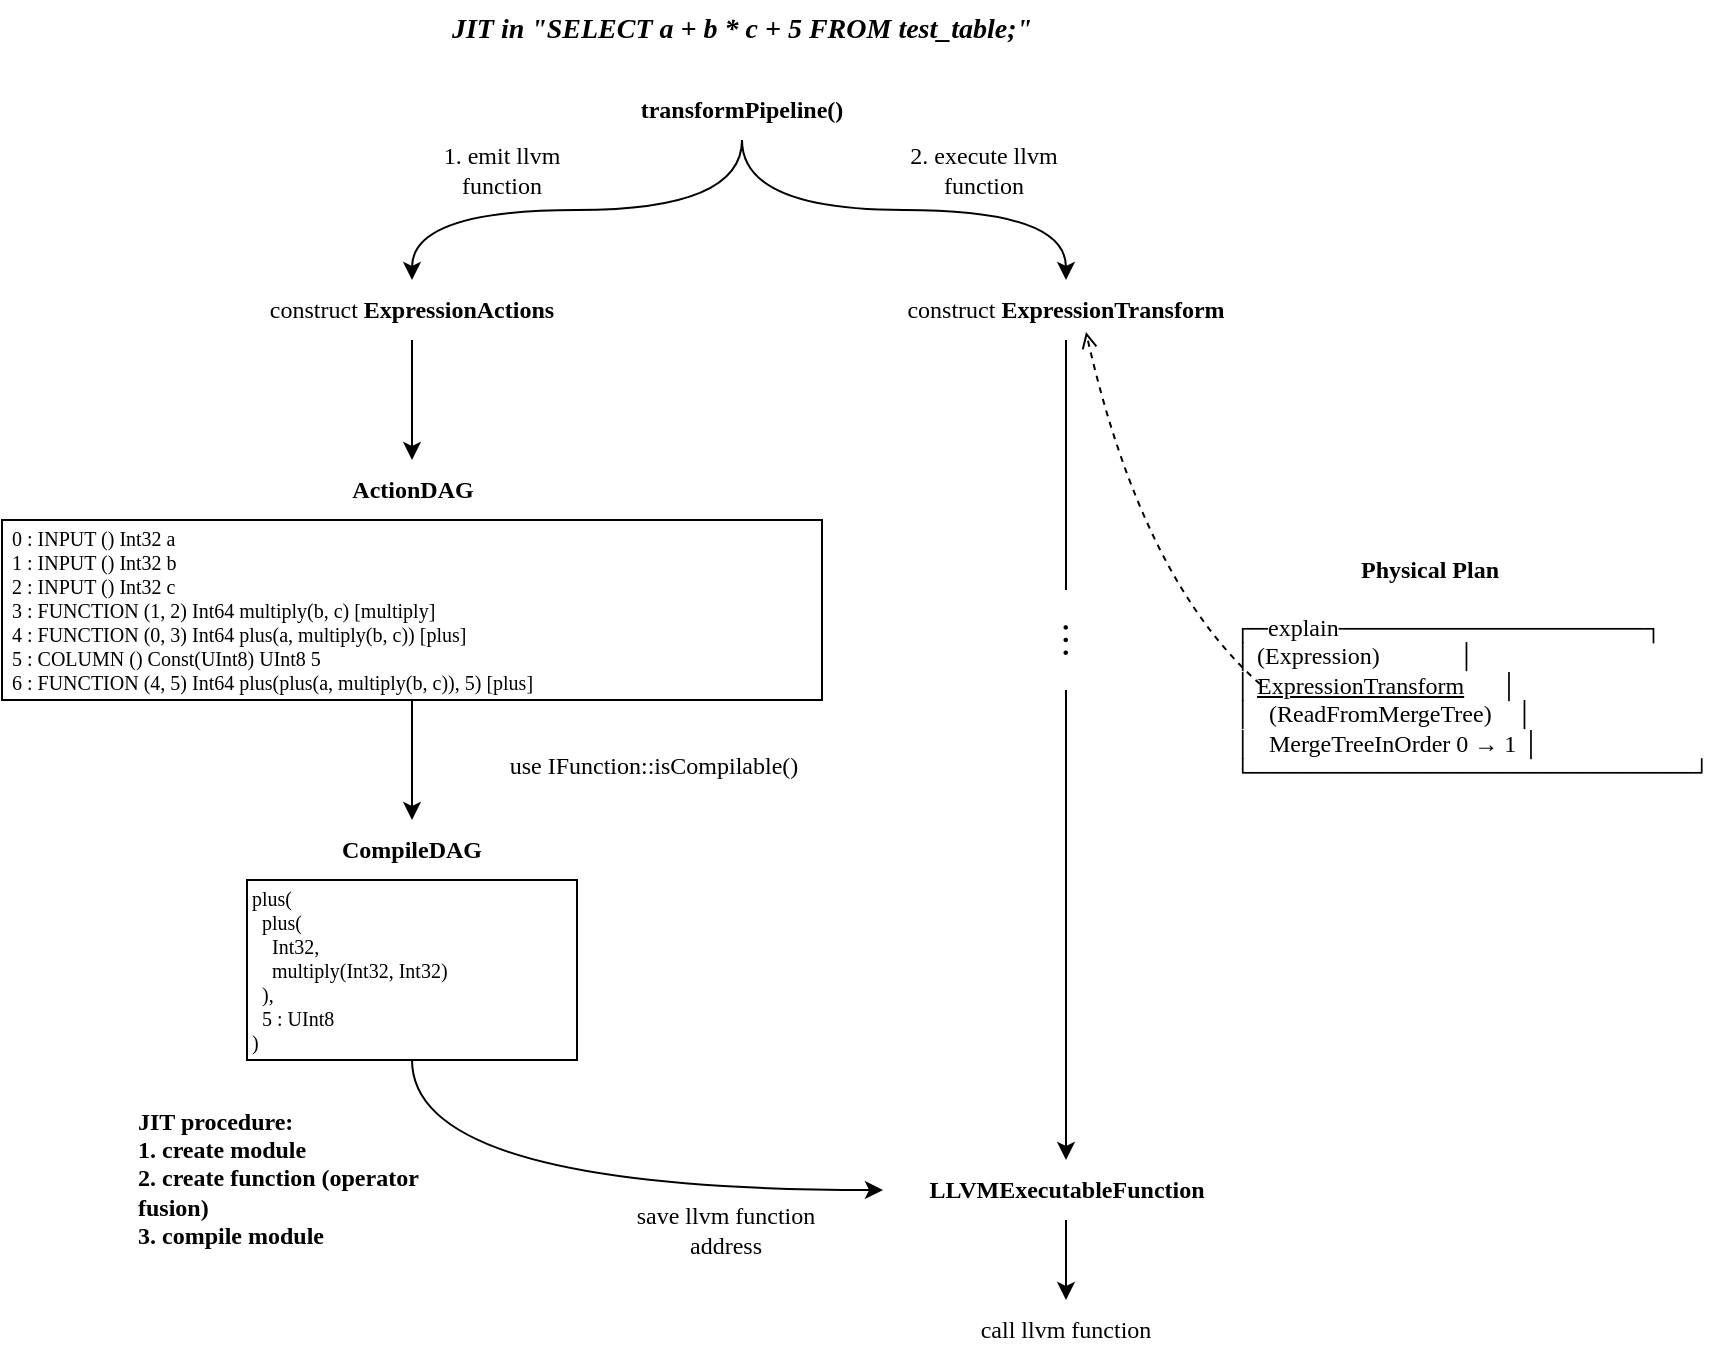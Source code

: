 <mxfile version="21.5.0" type="device">
  <diagram id="pvgbrFcUqsEbMswwlEi7" name="第 1 页">
    <mxGraphModel dx="1757" dy="840" grid="1" gridSize="10" guides="1" tooltips="1" connect="1" arrows="1" fold="1" page="1" pageScale="1" pageWidth="827" pageHeight="1169" math="0" shadow="0">
      <root>
        <mxCell id="0" />
        <mxCell id="1" parent="0" />
        <mxCell id="ME05sHqmQi5WbiYCBHi3-1" value="&lt;font style=&quot;font-size: 10px;&quot;&gt;plus(&lt;br style=&quot;font-size: 10px;&quot;&gt;&lt;/font&gt;&lt;div style=&quot;font-size: 10px;&quot;&gt;&lt;span style=&quot;background-color: initial; font-size: 10px;&quot;&gt;&lt;font style=&quot;font-size: 10px;&quot;&gt;&amp;nbsp; plus(&lt;/font&gt;&lt;/span&gt;&lt;/div&gt;&lt;div style=&quot;font-size: 10px;&quot;&gt;&lt;span style=&quot;background-color: initial; font-size: 10px;&quot;&gt;&lt;font style=&quot;font-size: 10px;&quot;&gt;&amp;nbsp; &amp;nbsp; Int32,&lt;/font&gt;&lt;/span&gt;&lt;/div&gt;&lt;div style=&quot;font-size: 10px;&quot;&gt;&lt;span style=&quot;background-color: initial; font-size: 10px;&quot;&gt;&lt;font style=&quot;font-size: 10px;&quot;&gt;&amp;nbsp; &amp;nbsp; multiply(Int32, Int32)&lt;/font&gt;&lt;/span&gt;&lt;/div&gt;&lt;div style=&quot;font-size: 10px;&quot;&gt;&lt;span style=&quot;background-color: initial; font-size: 10px;&quot;&gt;&lt;font style=&quot;font-size: 10px;&quot;&gt;&amp;nbsp; ),&lt;/font&gt;&lt;/span&gt;&lt;/div&gt;&lt;div style=&quot;font-size: 10px;&quot;&gt;&lt;span style=&quot;background-color: initial; font-size: 10px;&quot;&gt;&lt;font style=&quot;font-size: 10px;&quot;&gt;&amp;nbsp; 5 : UInt8&lt;/font&gt;&lt;/span&gt;&lt;/div&gt;&lt;div style=&quot;font-size: 10px;&quot;&gt;&lt;span style=&quot;background-color: initial; font-size: 10px;&quot;&gt;&lt;font style=&quot;font-size: 10px;&quot;&gt;)&lt;/font&gt;&lt;/span&gt;&lt;/div&gt;" style="rounded=0;whiteSpace=wrap;html=1;fontFamily=FiraCode Nerd Font Mono;align=left;verticalAlign=middle;spacing=2;fontSize=10;" parent="1" vertex="1">
          <mxGeometry x="42.5" y="760" width="165" height="90" as="geometry" />
        </mxCell>
        <mxCell id="ME05sHqmQi5WbiYCBHi3-3" value="&lt;font&gt;CompileDAG&lt;/font&gt;" style="text;html=1;strokeColor=none;fillColor=none;align=center;verticalAlign=middle;whiteSpace=wrap;rounded=0;fontFamily=FiraCode Nerd Font Mono;fontStyle=1" parent="1" vertex="1">
          <mxGeometry x="80" y="730" width="90" height="30" as="geometry" />
        </mxCell>
        <mxCell id="ME05sHqmQi5WbiYCBHi3-9" style="edgeStyle=orthogonalEdgeStyle;rounded=0;orthogonalLoop=1;jettySize=auto;html=1;fontFamily=FiraCode Nerd Font Mono;curved=1;" parent="1" source="ME05sHqmQi5WbiYCBHi3-4" target="ME05sHqmQi5WbiYCBHi3-5" edge="1">
          <mxGeometry relative="1" as="geometry" />
        </mxCell>
        <mxCell id="ME05sHqmQi5WbiYCBHi3-10" style="edgeStyle=orthogonalEdgeStyle;curved=1;rounded=0;orthogonalLoop=1;jettySize=auto;html=1;fontFamily=FiraCode Nerd Font Mono;" parent="1" source="ME05sHqmQi5WbiYCBHi3-4" target="ME05sHqmQi5WbiYCBHi3-6" edge="1">
          <mxGeometry relative="1" as="geometry" />
        </mxCell>
        <mxCell id="ME05sHqmQi5WbiYCBHi3-4" value="transformPipeline()" style="text;html=1;strokeColor=none;fillColor=none;align=center;verticalAlign=middle;whiteSpace=wrap;rounded=0;fontFamily=FiraCode Nerd Font Mono;fontStyle=1" parent="1" vertex="1">
          <mxGeometry x="210" y="360" width="160" height="30" as="geometry" />
        </mxCell>
        <mxCell id="ME05sHqmQi5WbiYCBHi3-11" style="edgeStyle=orthogonalEdgeStyle;curved=1;rounded=0;orthogonalLoop=1;jettySize=auto;html=1;fontFamily=FiraCode Nerd Font Mono;fontSize=10;" parent="1" source="ME05sHqmQi5WbiYCBHi3-5" target="ME05sHqmQi5WbiYCBHi3-8" edge="1">
          <mxGeometry relative="1" as="geometry">
            <mxPoint x="125.0" y="540" as="targetPoint" />
          </mxGeometry>
        </mxCell>
        <mxCell id="ME05sHqmQi5WbiYCBHi3-5" value="construct &lt;b&gt;ExpressionActions&lt;/b&gt;" style="text;html=1;strokeColor=none;fillColor=none;align=center;verticalAlign=middle;whiteSpace=wrap;rounded=0;fontFamily=FiraCode Nerd Font Mono;" parent="1" vertex="1">
          <mxGeometry x="10" y="460" width="230" height="30" as="geometry" />
        </mxCell>
        <mxCell id="ME05sHqmQi5WbiYCBHi3-17" style="edgeStyle=orthogonalEdgeStyle;curved=1;rounded=0;orthogonalLoop=1;jettySize=auto;html=1;fontFamily=FiraCode Nerd Font Mono;fontSize=10;" parent="1" source="ME05sHqmQi5WbiYCBHi3-6" target="ME05sHqmQi5WbiYCBHi3-14" edge="1">
          <mxGeometry relative="1" as="geometry" />
        </mxCell>
        <mxCell id="ME05sHqmQi5WbiYCBHi3-6" value="construct &lt;b&gt;ExpressionTransform&lt;/b&gt;" style="text;html=1;strokeColor=none;fillColor=none;align=center;verticalAlign=middle;whiteSpace=wrap;rounded=0;fontFamily=FiraCode Nerd Font Mono;" parent="1" vertex="1">
          <mxGeometry x="337" y="460" width="230" height="30" as="geometry" />
        </mxCell>
        <mxCell id="ME05sHqmQi5WbiYCBHi3-12" style="edgeStyle=orthogonalEdgeStyle;curved=1;rounded=0;orthogonalLoop=1;jettySize=auto;html=1;fontFamily=FiraCode Nerd Font Mono;fontSize=10;" parent="1" source="ME05sHqmQi5WbiYCBHi3-7" target="ME05sHqmQi5WbiYCBHi3-3" edge="1">
          <mxGeometry relative="1" as="geometry" />
        </mxCell>
        <mxCell id="ME05sHqmQi5WbiYCBHi3-7" value="&lt;div style=&quot;font-size: 10px;&quot;&gt;0 : INPUT () Int32 a&lt;/div&gt;&lt;div style=&quot;font-size: 10px;&quot;&gt;1 : INPUT () Int32 b&lt;/div&gt;&lt;div style=&quot;font-size: 10px;&quot;&gt;2 : INPUT () Int32 c&lt;/div&gt;&lt;div style=&quot;font-size: 10px;&quot;&gt;3 : FUNCTION (1, 2) Int64 multiply(b, c) [multiply]&lt;/div&gt;&lt;div style=&quot;font-size: 10px;&quot;&gt;4 : FUNCTION (0, 3) Int64 plus(a, multiply(b, c)) [plus]&lt;/div&gt;&lt;div style=&quot;font-size: 10px;&quot;&gt;5 : COLUMN () Const(UInt8) UInt8 5&lt;/div&gt;&lt;div style=&quot;font-size: 10px;&quot;&gt;6 : FUNCTION (4, 5) Int64 plus(plus(a, multiply(b, c)), 5) [plus]&lt;/div&gt;" style="rounded=0;whiteSpace=wrap;html=1;fontFamily=FiraCode Nerd Font Mono;align=left;fontSize=10;spacingLeft=3;" parent="1" vertex="1">
          <mxGeometry x="-80" y="580" width="410" height="90" as="geometry" />
        </mxCell>
        <mxCell id="ME05sHqmQi5WbiYCBHi3-8" value="&lt;font&gt;ActionDAG&lt;/font&gt;" style="text;html=1;strokeColor=none;fillColor=none;align=center;verticalAlign=middle;whiteSpace=wrap;rounded=0;fontFamily=FiraCode Nerd Font Mono;fontStyle=1" parent="1" vertex="1">
          <mxGeometry x="83.5" y="550" width="83" height="30" as="geometry" />
        </mxCell>
        <mxCell id="ME05sHqmQi5WbiYCBHi3-14" value="&lt;font&gt;LLVMExecutableFunction&lt;/font&gt;" style="text;html=1;strokeColor=none;fillColor=none;align=center;verticalAlign=middle;whiteSpace=wrap;rounded=0;fontFamily=FiraCode Nerd Font Mono;fontStyle=1" parent="1" vertex="1">
          <mxGeometry x="360.5" y="900" width="183" height="30" as="geometry" />
        </mxCell>
        <mxCell id="ME05sHqmQi5WbiYCBHi3-15" value="1. emit llvm function" style="text;html=1;strokeColor=none;fillColor=none;align=center;verticalAlign=middle;whiteSpace=wrap;rounded=0;fontFamily=FiraCode Nerd Font Mono;fontSize=12;" parent="1" vertex="1">
          <mxGeometry x="120" y="390" width="100" height="30" as="geometry" />
        </mxCell>
        <mxCell id="ME05sHqmQi5WbiYCBHi3-16" value="2. execute llvm function" style="text;html=1;strokeColor=none;fillColor=none;align=center;verticalAlign=middle;whiteSpace=wrap;rounded=0;fontFamily=FiraCode Nerd Font Mono;fontSize=12;" parent="1" vertex="1">
          <mxGeometry x="360.5" y="390" width="99.5" height="30" as="geometry" />
        </mxCell>
        <mxCell id="ME05sHqmQi5WbiYCBHi3-19" value="···" style="rounded=0;whiteSpace=wrap;html=1;fontFamily=FiraCode Nerd Font Mono;fontSize=19;strokeColor=none;rotation=-90;" parent="1" vertex="1">
          <mxGeometry x="427" y="635" width="50" height="10" as="geometry" />
        </mxCell>
        <mxCell id="ME05sHqmQi5WbiYCBHi3-21" value="call llvm function" style="text;html=1;strokeColor=none;fillColor=none;align=center;verticalAlign=middle;whiteSpace=wrap;rounded=0;fontFamily=FiraCode Nerd Font Mono;fontSize=12;" parent="1" vertex="1">
          <mxGeometry x="370" y="970" width="164" height="30" as="geometry" />
        </mxCell>
        <mxCell id="ME05sHqmQi5WbiYCBHi3-22" style="edgeStyle=orthogonalEdgeStyle;curved=1;rounded=0;orthogonalLoop=1;jettySize=auto;html=1;fontFamily=FiraCode Nerd Font Mono;fontSize=10;" parent="1" source="ME05sHqmQi5WbiYCBHi3-14" edge="1">
          <mxGeometry relative="1" as="geometry">
            <mxPoint x="462" y="600" as="sourcePoint" />
            <mxPoint x="452" y="970" as="targetPoint" />
          </mxGeometry>
        </mxCell>
        <mxCell id="ME05sHqmQi5WbiYCBHi3-23" value="save llvm function address" style="text;html=1;strokeColor=none;fillColor=none;align=center;verticalAlign=middle;whiteSpace=wrap;rounded=0;fontFamily=FiraCode Nerd Font Mono;fontSize=12;" parent="1" vertex="1">
          <mxGeometry x="220" y="920" width="124" height="30" as="geometry" />
        </mxCell>
        <mxCell id="ME05sHqmQi5WbiYCBHi3-24" value="Physical Plan" style="text;html=1;strokeColor=none;fillColor=none;align=center;verticalAlign=middle;whiteSpace=wrap;rounded=0;fontFamily=FiraCode Nerd Font Mono;fontSize=12;fontStyle=1" parent="1" vertex="1">
          <mxGeometry x="567" y="590" width="134" height="30" as="geometry" />
        </mxCell>
        <mxCell id="ME05sHqmQi5WbiYCBHi3-25" value="┌─explain──────────────────┐&lt;br&gt;│ (Expression)&amp;nbsp; &amp;nbsp; &amp;nbsp; &amp;nbsp; &amp;nbsp; &amp;nbsp; &amp;nbsp;│&lt;br&gt;│ &lt;u&gt;ExpressionTransform&lt;/u&gt;&amp;nbsp; &amp;nbsp; &amp;nbsp; │&lt;br&gt;│&amp;nbsp; &amp;nbsp;(ReadFromMergeTree)&amp;nbsp; &amp;nbsp; │&lt;br&gt;│&amp;nbsp; &amp;nbsp;MergeTreeInOrder 0 → 1 │&lt;br&gt;└──────────────────────────┘" style="text;whiteSpace=wrap;html=1;fontSize=12;fontFamily=FiraCode Nerd Font Mono;" parent="1" vertex="1">
          <mxGeometry x="534" y="620" width="226" height="100" as="geometry" />
        </mxCell>
        <mxCell id="ME05sHqmQi5WbiYCBHi3-26" value="JIT in &quot;SELECT a + b * c + 5 FROM test_table;&quot;" style="text;html=1;strokeColor=none;fillColor=none;align=center;verticalAlign=middle;whiteSpace=wrap;rounded=0;fontFamily=FiraCode Nerd Font Mono;fontSize=14;fontStyle=3" parent="1" vertex="1">
          <mxGeometry x="72.25" y="320" width="435.5" height="30" as="geometry" />
        </mxCell>
        <mxCell id="ME05sHqmQi5WbiYCBHi3-27" style="edgeStyle=orthogonalEdgeStyle;curved=1;rounded=0;orthogonalLoop=1;jettySize=auto;html=1;fontFamily=FiraCode Nerd Font Mono;fontSize=10;" parent="1" source="ME05sHqmQi5WbiYCBHi3-1" target="ME05sHqmQi5WbiYCBHi3-14" edge="1">
          <mxGeometry relative="1" as="geometry">
            <mxPoint x="217.5" y="815" as="sourcePoint" />
            <mxPoint x="125" y="920" as="targetPoint" />
            <Array as="points">
              <mxPoint x="125" y="915" />
            </Array>
          </mxGeometry>
        </mxCell>
        <mxCell id="ME05sHqmQi5WbiYCBHi3-28" value="JIT procedure:&lt;br&gt;1. create module&lt;br&gt;2. create function (operator fusion)&lt;br&gt;3. compile module" style="text;html=1;strokeColor=none;fillColor=none;align=left;verticalAlign=middle;whiteSpace=wrap;rounded=0;fontFamily=FiraCode Nerd Font Mono;fontSize=12;fontStyle=1" parent="1" vertex="1">
          <mxGeometry x="-14" y="884" width="154" height="50" as="geometry" />
        </mxCell>
        <mxCell id="ME05sHqmQi5WbiYCBHi3-29" value="" style="endArrow=open;html=1;rounded=0;fontFamily=FiraCode Nerd Font Mono;fontSize=14;curved=1;dashed=1;endFill=0;" parent="1" edge="1">
          <mxGeometry width="50" height="50" relative="1" as="geometry">
            <mxPoint x="549" y="662" as="sourcePoint" />
            <mxPoint x="462" y="486" as="targetPoint" />
            <Array as="points">
              <mxPoint x="490" y="610" />
            </Array>
          </mxGeometry>
        </mxCell>
        <mxCell id="2" value="use IFunction::isCompilable()" style="text;html=1;strokeColor=none;fillColor=none;align=center;verticalAlign=middle;whiteSpace=wrap;rounded=0;fontFamily=FiraCode Nerd Font Mono;" parent="1" vertex="1">
          <mxGeometry x="130.5" y="688" width="230" height="30" as="geometry" />
        </mxCell>
      </root>
    </mxGraphModel>
  </diagram>
</mxfile>
